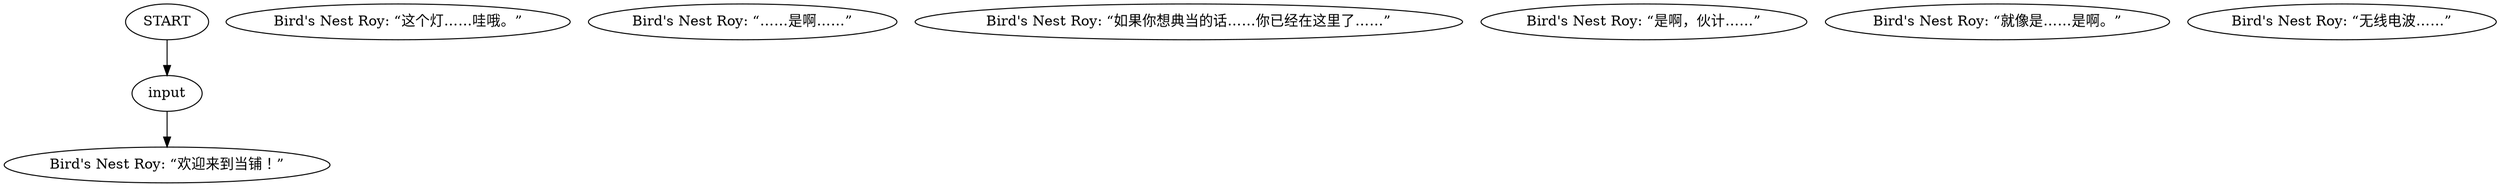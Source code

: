 # PAWNSHOP / ROY barks
# Roy greets you.
# ==================================================
digraph G {
	  0 [label="START"];
	  1 [label="input"];
	  3 [label="Bird's Nest Roy: “这个灯……哇哦。”"];
	  4 [label="Bird's Nest Roy: “……是啊……”"];
	  5 [label="Bird's Nest Roy: “如果你想典当的话……你已经在这里了……”"];
	  6 [label="Bird's Nest Roy: “欢迎来到当铺！”"];
	  7 [label="Bird's Nest Roy: “是啊，伙计……”"];
	  8 [label="Bird's Nest Roy: “就像是……是啊。”"];
	  9 [label="Bird's Nest Roy: “无线电波……”"];
	  0 -> 1
	  1 -> 6
}

